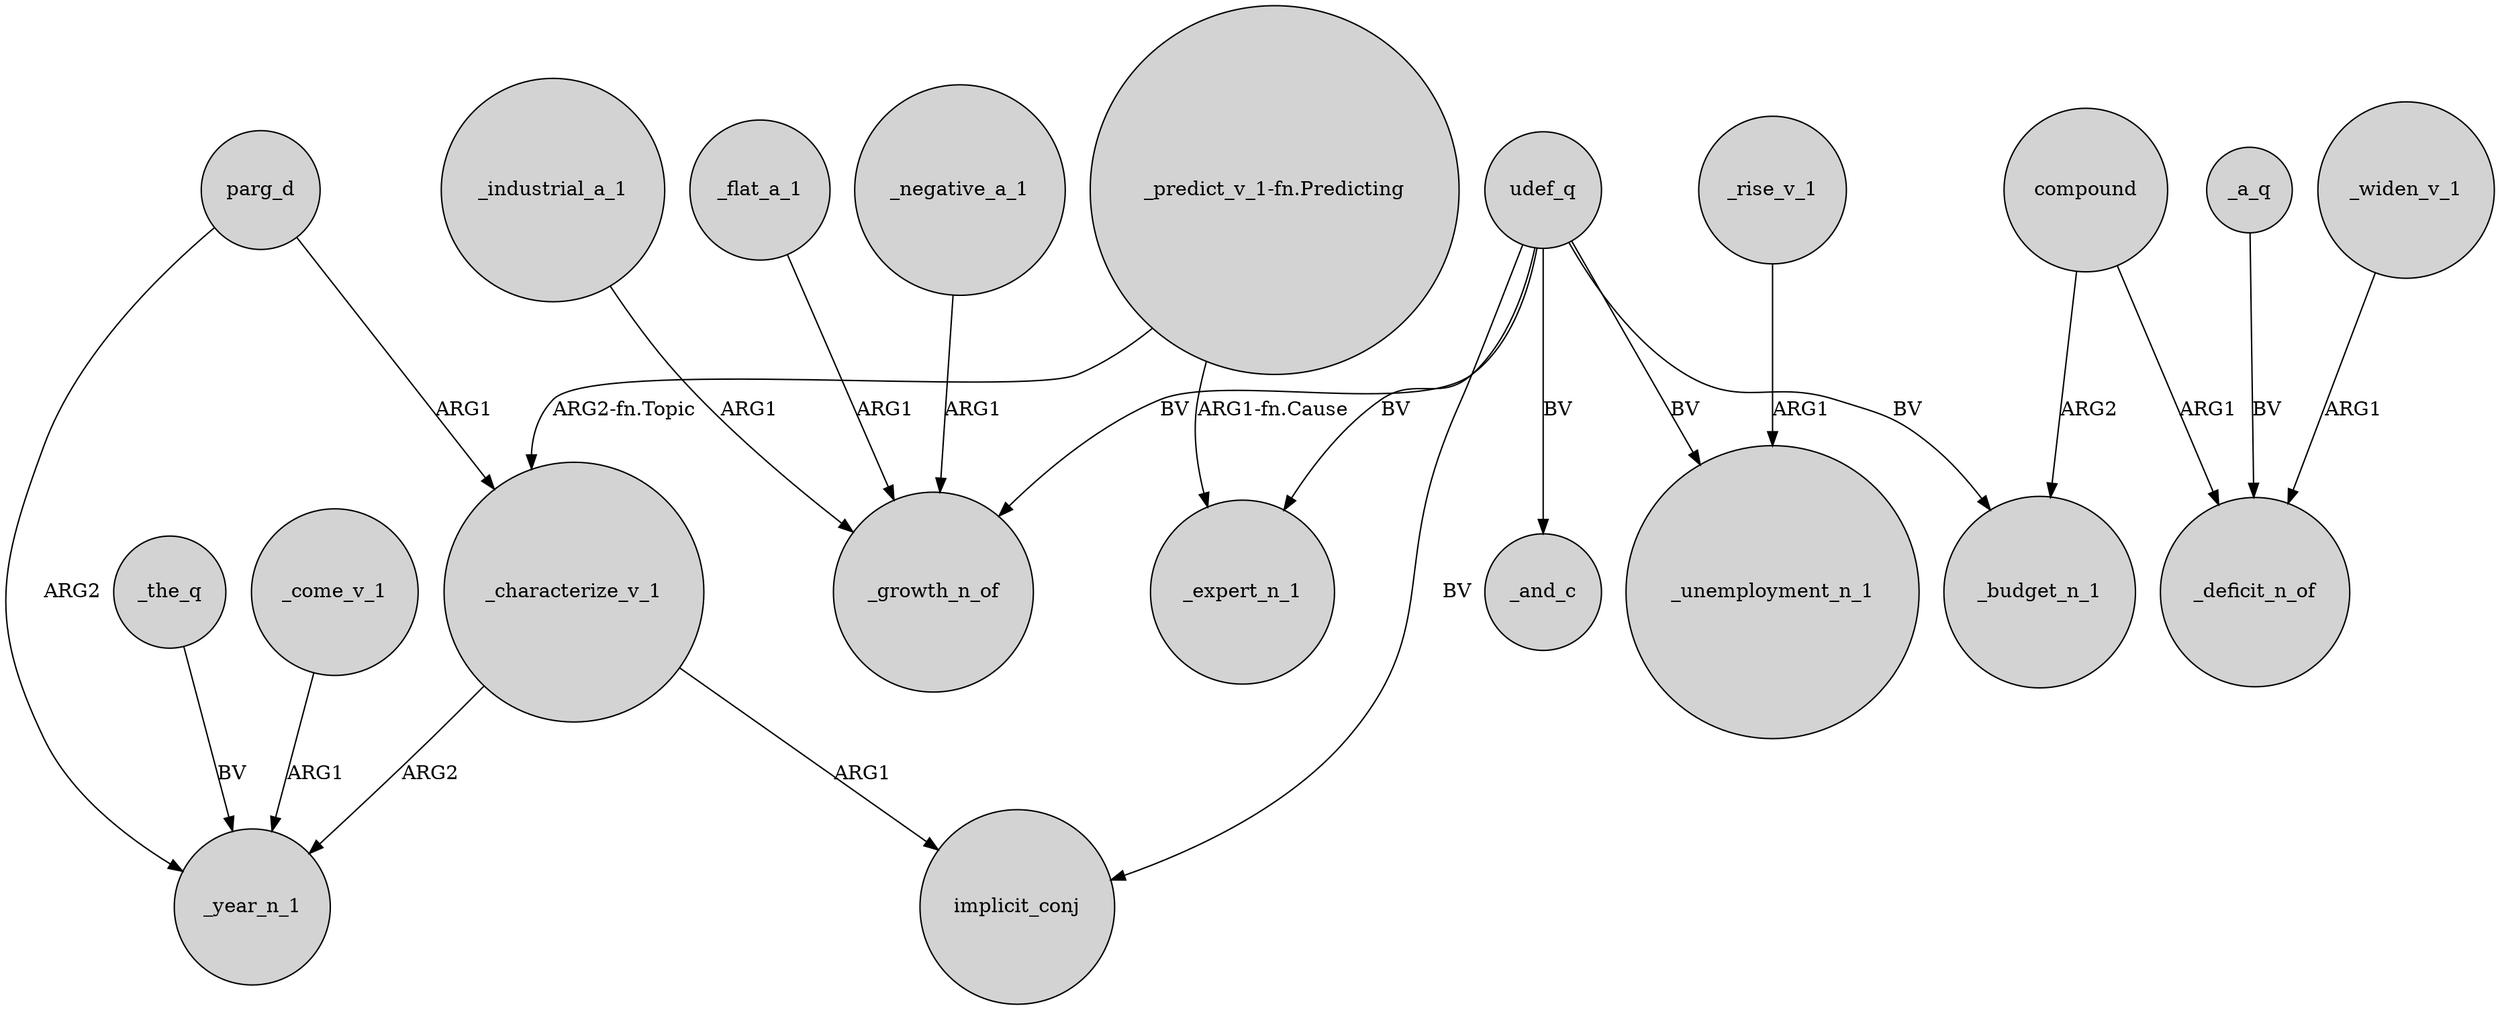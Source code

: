 digraph {
	node [shape=circle style=filled]
	_come_v_1 -> _year_n_1 [label=ARG1]
	parg_d -> _year_n_1 [label=ARG2]
	_characterize_v_1 -> _year_n_1 [label=ARG2]
	_industrial_a_1 -> _growth_n_of [label=ARG1]
	udef_q -> implicit_conj [label=BV]
	compound -> _budget_n_1 [label=ARG2]
	_flat_a_1 -> _growth_n_of [label=ARG1]
	udef_q -> _unemployment_n_1 [label=BV]
	"_predict_v_1-fn.Predicting" -> _expert_n_1 [label="ARG1-fn.Cause"]
	_negative_a_1 -> _growth_n_of [label=ARG1]
	udef_q -> _expert_n_1 [label=BV]
	_a_q -> _deficit_n_of [label=BV]
	_characterize_v_1 -> implicit_conj [label=ARG1]
	compound -> _deficit_n_of [label=ARG1]
	udef_q -> _budget_n_1 [label=BV]
	_the_q -> _year_n_1 [label=BV]
	parg_d -> _characterize_v_1 [label=ARG1]
	"_predict_v_1-fn.Predicting" -> _characterize_v_1 [label="ARG2-fn.Topic"]
	udef_q -> _growth_n_of [label=BV]
	udef_q -> _and_c [label=BV]
	_widen_v_1 -> _deficit_n_of [label=ARG1]
	_rise_v_1 -> _unemployment_n_1 [label=ARG1]
}
